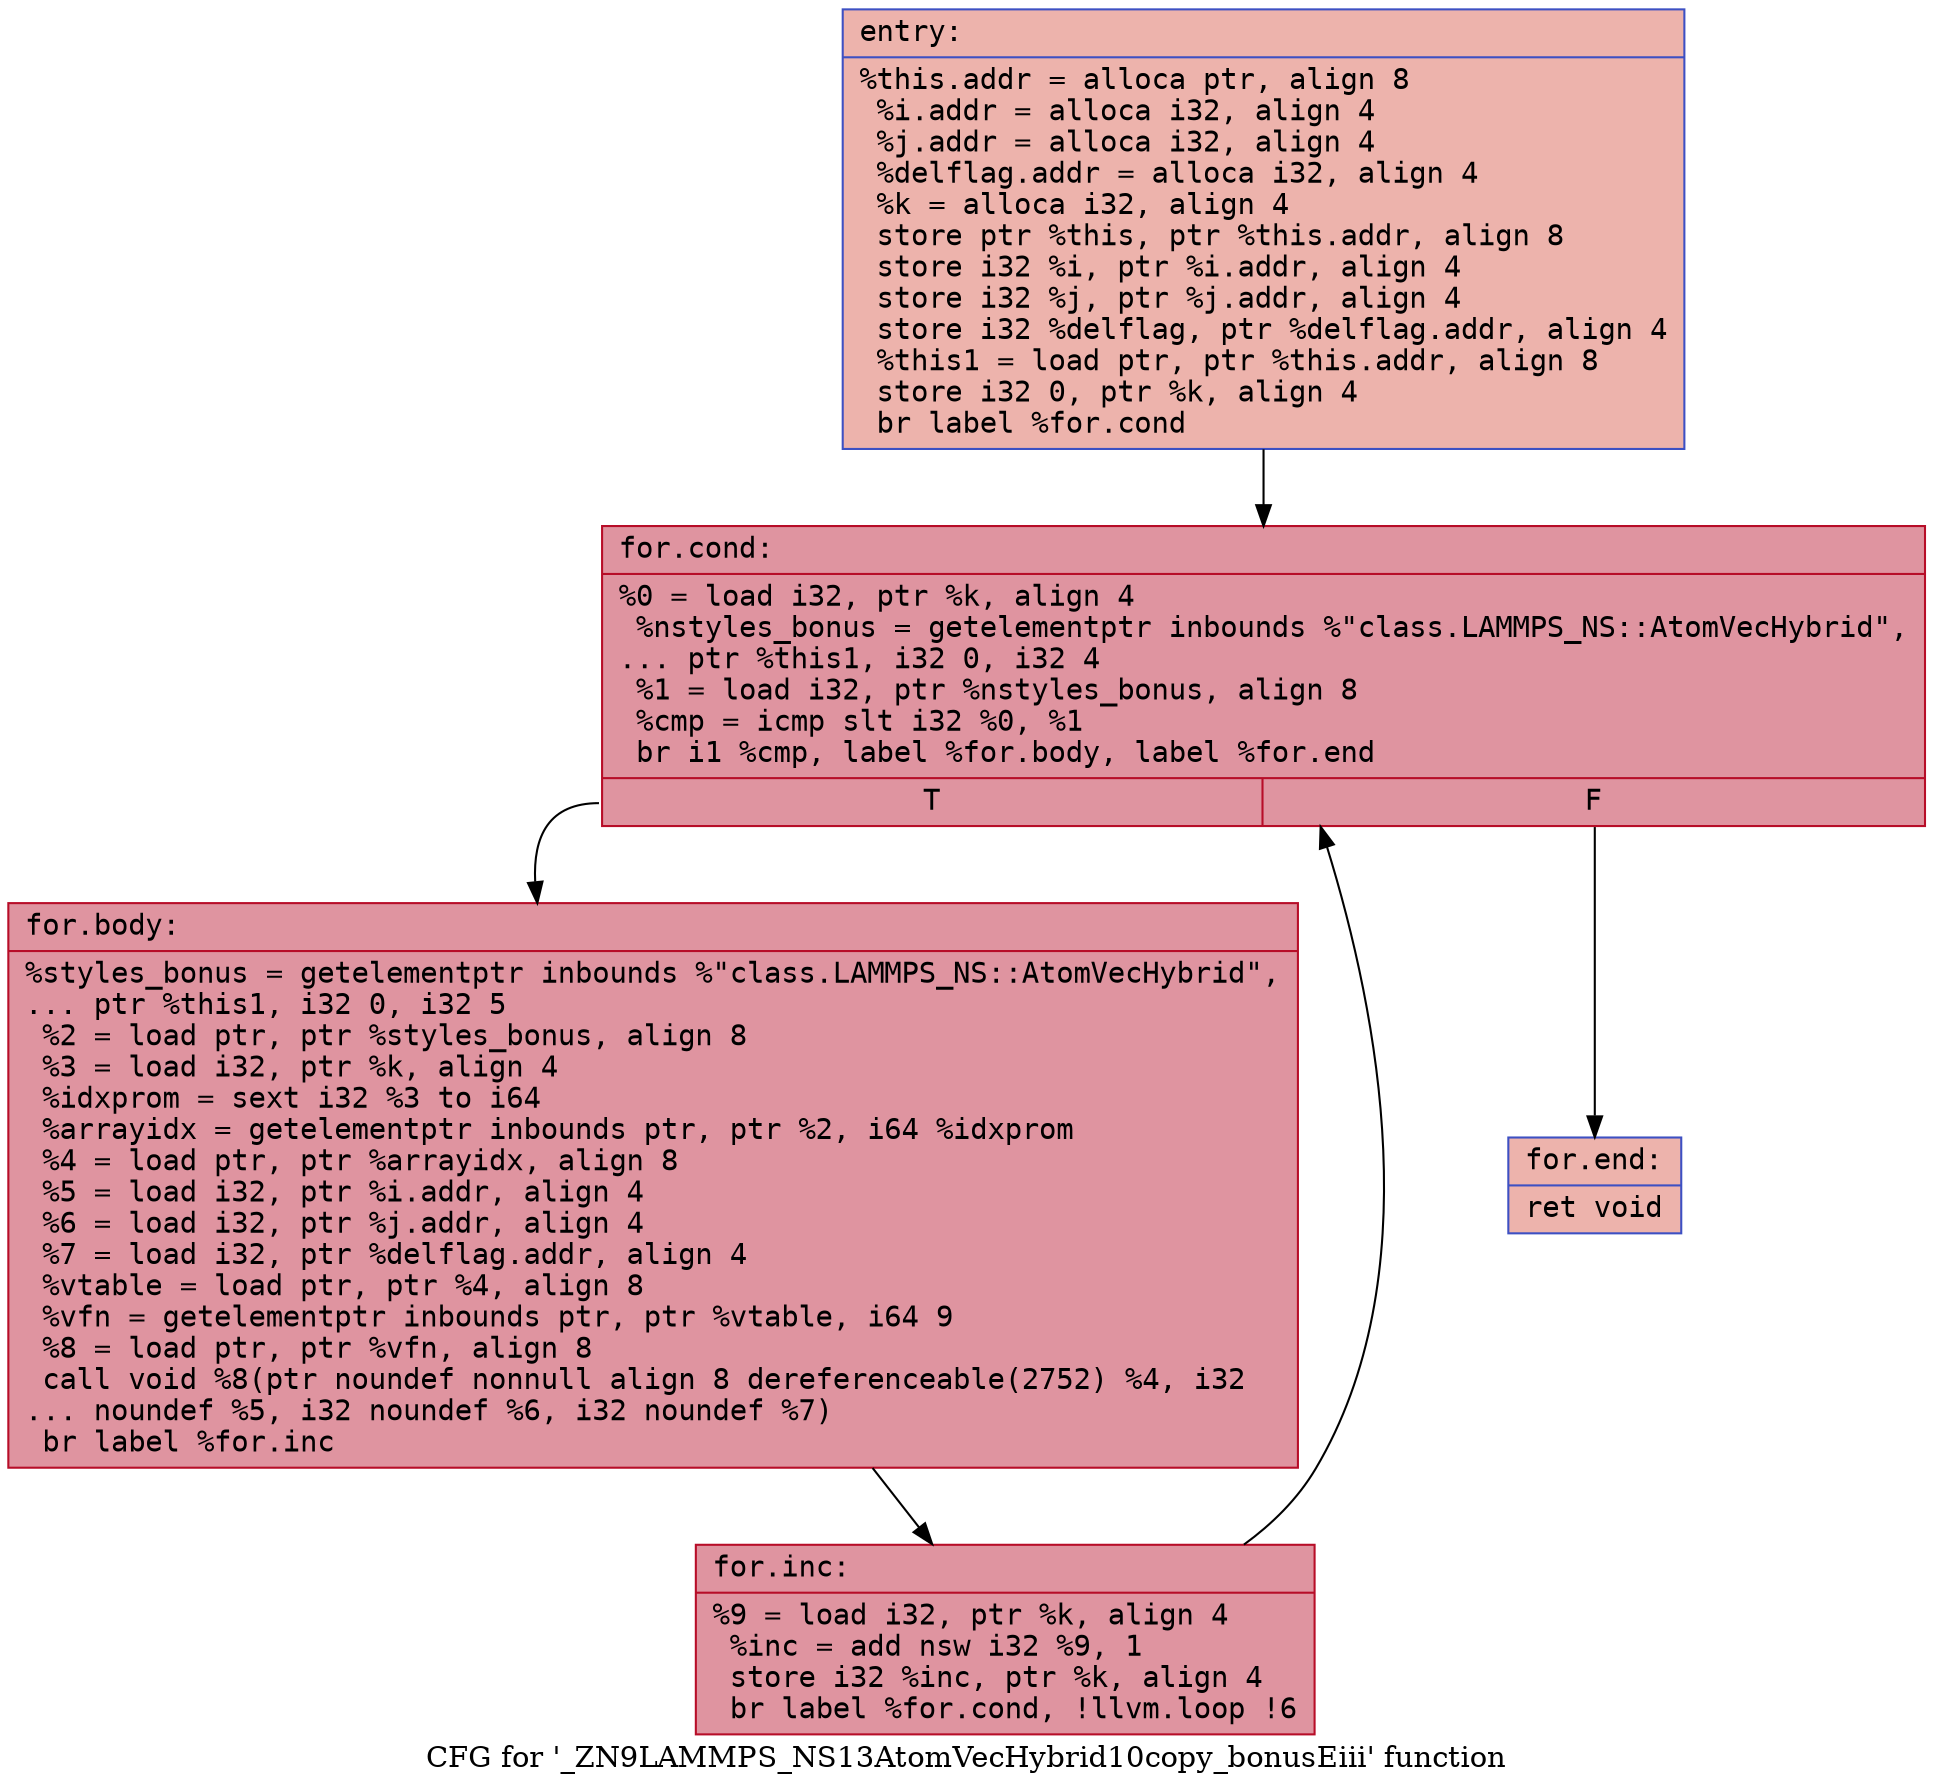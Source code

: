 digraph "CFG for '_ZN9LAMMPS_NS13AtomVecHybrid10copy_bonusEiii' function" {
	label="CFG for '_ZN9LAMMPS_NS13AtomVecHybrid10copy_bonusEiii' function";

	Node0x557e2af1a5b0 [shape=record,color="#3d50c3ff", style=filled, fillcolor="#d6524470" fontname="Courier",label="{entry:\l|  %this.addr = alloca ptr, align 8\l  %i.addr = alloca i32, align 4\l  %j.addr = alloca i32, align 4\l  %delflag.addr = alloca i32, align 4\l  %k = alloca i32, align 4\l  store ptr %this, ptr %this.addr, align 8\l  store i32 %i, ptr %i.addr, align 4\l  store i32 %j, ptr %j.addr, align 4\l  store i32 %delflag, ptr %delflag.addr, align 4\l  %this1 = load ptr, ptr %this.addr, align 8\l  store i32 0, ptr %k, align 4\l  br label %for.cond\l}"];
	Node0x557e2af1a5b0 -> Node0x557e2af1ac50[tooltip="entry -> for.cond\nProbability 100.00%" ];
	Node0x557e2af1ac50 [shape=record,color="#b70d28ff", style=filled, fillcolor="#b70d2870" fontname="Courier",label="{for.cond:\l|  %0 = load i32, ptr %k, align 4\l  %nstyles_bonus = getelementptr inbounds %\"class.LAMMPS_NS::AtomVecHybrid\",\l... ptr %this1, i32 0, i32 4\l  %1 = load i32, ptr %nstyles_bonus, align 8\l  %cmp = icmp slt i32 %0, %1\l  br i1 %cmp, label %for.body, label %for.end\l|{<s0>T|<s1>F}}"];
	Node0x557e2af1ac50:s0 -> Node0x557e2af1b180[tooltip="for.cond -> for.body\nProbability 96.88%" ];
	Node0x557e2af1ac50:s1 -> Node0x557e2af1b200[tooltip="for.cond -> for.end\nProbability 3.12%" ];
	Node0x557e2af1b180 [shape=record,color="#b70d28ff", style=filled, fillcolor="#b70d2870" fontname="Courier",label="{for.body:\l|  %styles_bonus = getelementptr inbounds %\"class.LAMMPS_NS::AtomVecHybrid\",\l... ptr %this1, i32 0, i32 5\l  %2 = load ptr, ptr %styles_bonus, align 8\l  %3 = load i32, ptr %k, align 4\l  %idxprom = sext i32 %3 to i64\l  %arrayidx = getelementptr inbounds ptr, ptr %2, i64 %idxprom\l  %4 = load ptr, ptr %arrayidx, align 8\l  %5 = load i32, ptr %i.addr, align 4\l  %6 = load i32, ptr %j.addr, align 4\l  %7 = load i32, ptr %delflag.addr, align 4\l  %vtable = load ptr, ptr %4, align 8\l  %vfn = getelementptr inbounds ptr, ptr %vtable, i64 9\l  %8 = load ptr, ptr %vfn, align 8\l  call void %8(ptr noundef nonnull align 8 dereferenceable(2752) %4, i32\l... noundef %5, i32 noundef %6, i32 noundef %7)\l  br label %for.inc\l}"];
	Node0x557e2af1b180 -> Node0x557e2af1bc40[tooltip="for.body -> for.inc\nProbability 100.00%" ];
	Node0x557e2af1bc40 [shape=record,color="#b70d28ff", style=filled, fillcolor="#b70d2870" fontname="Courier",label="{for.inc:\l|  %9 = load i32, ptr %k, align 4\l  %inc = add nsw i32 %9, 1\l  store i32 %inc, ptr %k, align 4\l  br label %for.cond, !llvm.loop !6\l}"];
	Node0x557e2af1bc40 -> Node0x557e2af1ac50[tooltip="for.inc -> for.cond\nProbability 100.00%" ];
	Node0x557e2af1b200 [shape=record,color="#3d50c3ff", style=filled, fillcolor="#d6524470" fontname="Courier",label="{for.end:\l|  ret void\l}"];
}
